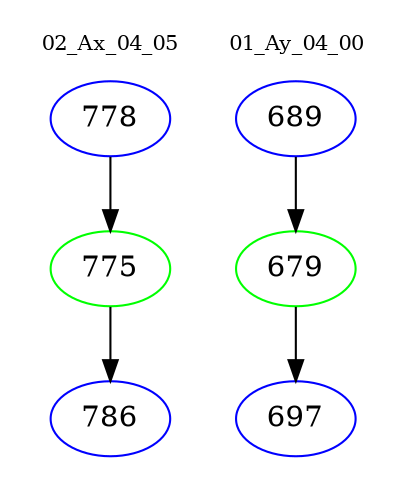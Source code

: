 digraph{
subgraph cluster_0 {
color = white
label = "02_Ax_04_05";
fontsize=10;
T0_778 [label="778", color="blue"]
T0_778 -> T0_775 [color="black"]
T0_775 [label="775", color="green"]
T0_775 -> T0_786 [color="black"]
T0_786 [label="786", color="blue"]
}
subgraph cluster_1 {
color = white
label = "01_Ay_04_00";
fontsize=10;
T1_689 [label="689", color="blue"]
T1_689 -> T1_679 [color="black"]
T1_679 [label="679", color="green"]
T1_679 -> T1_697 [color="black"]
T1_697 [label="697", color="blue"]
}
}
